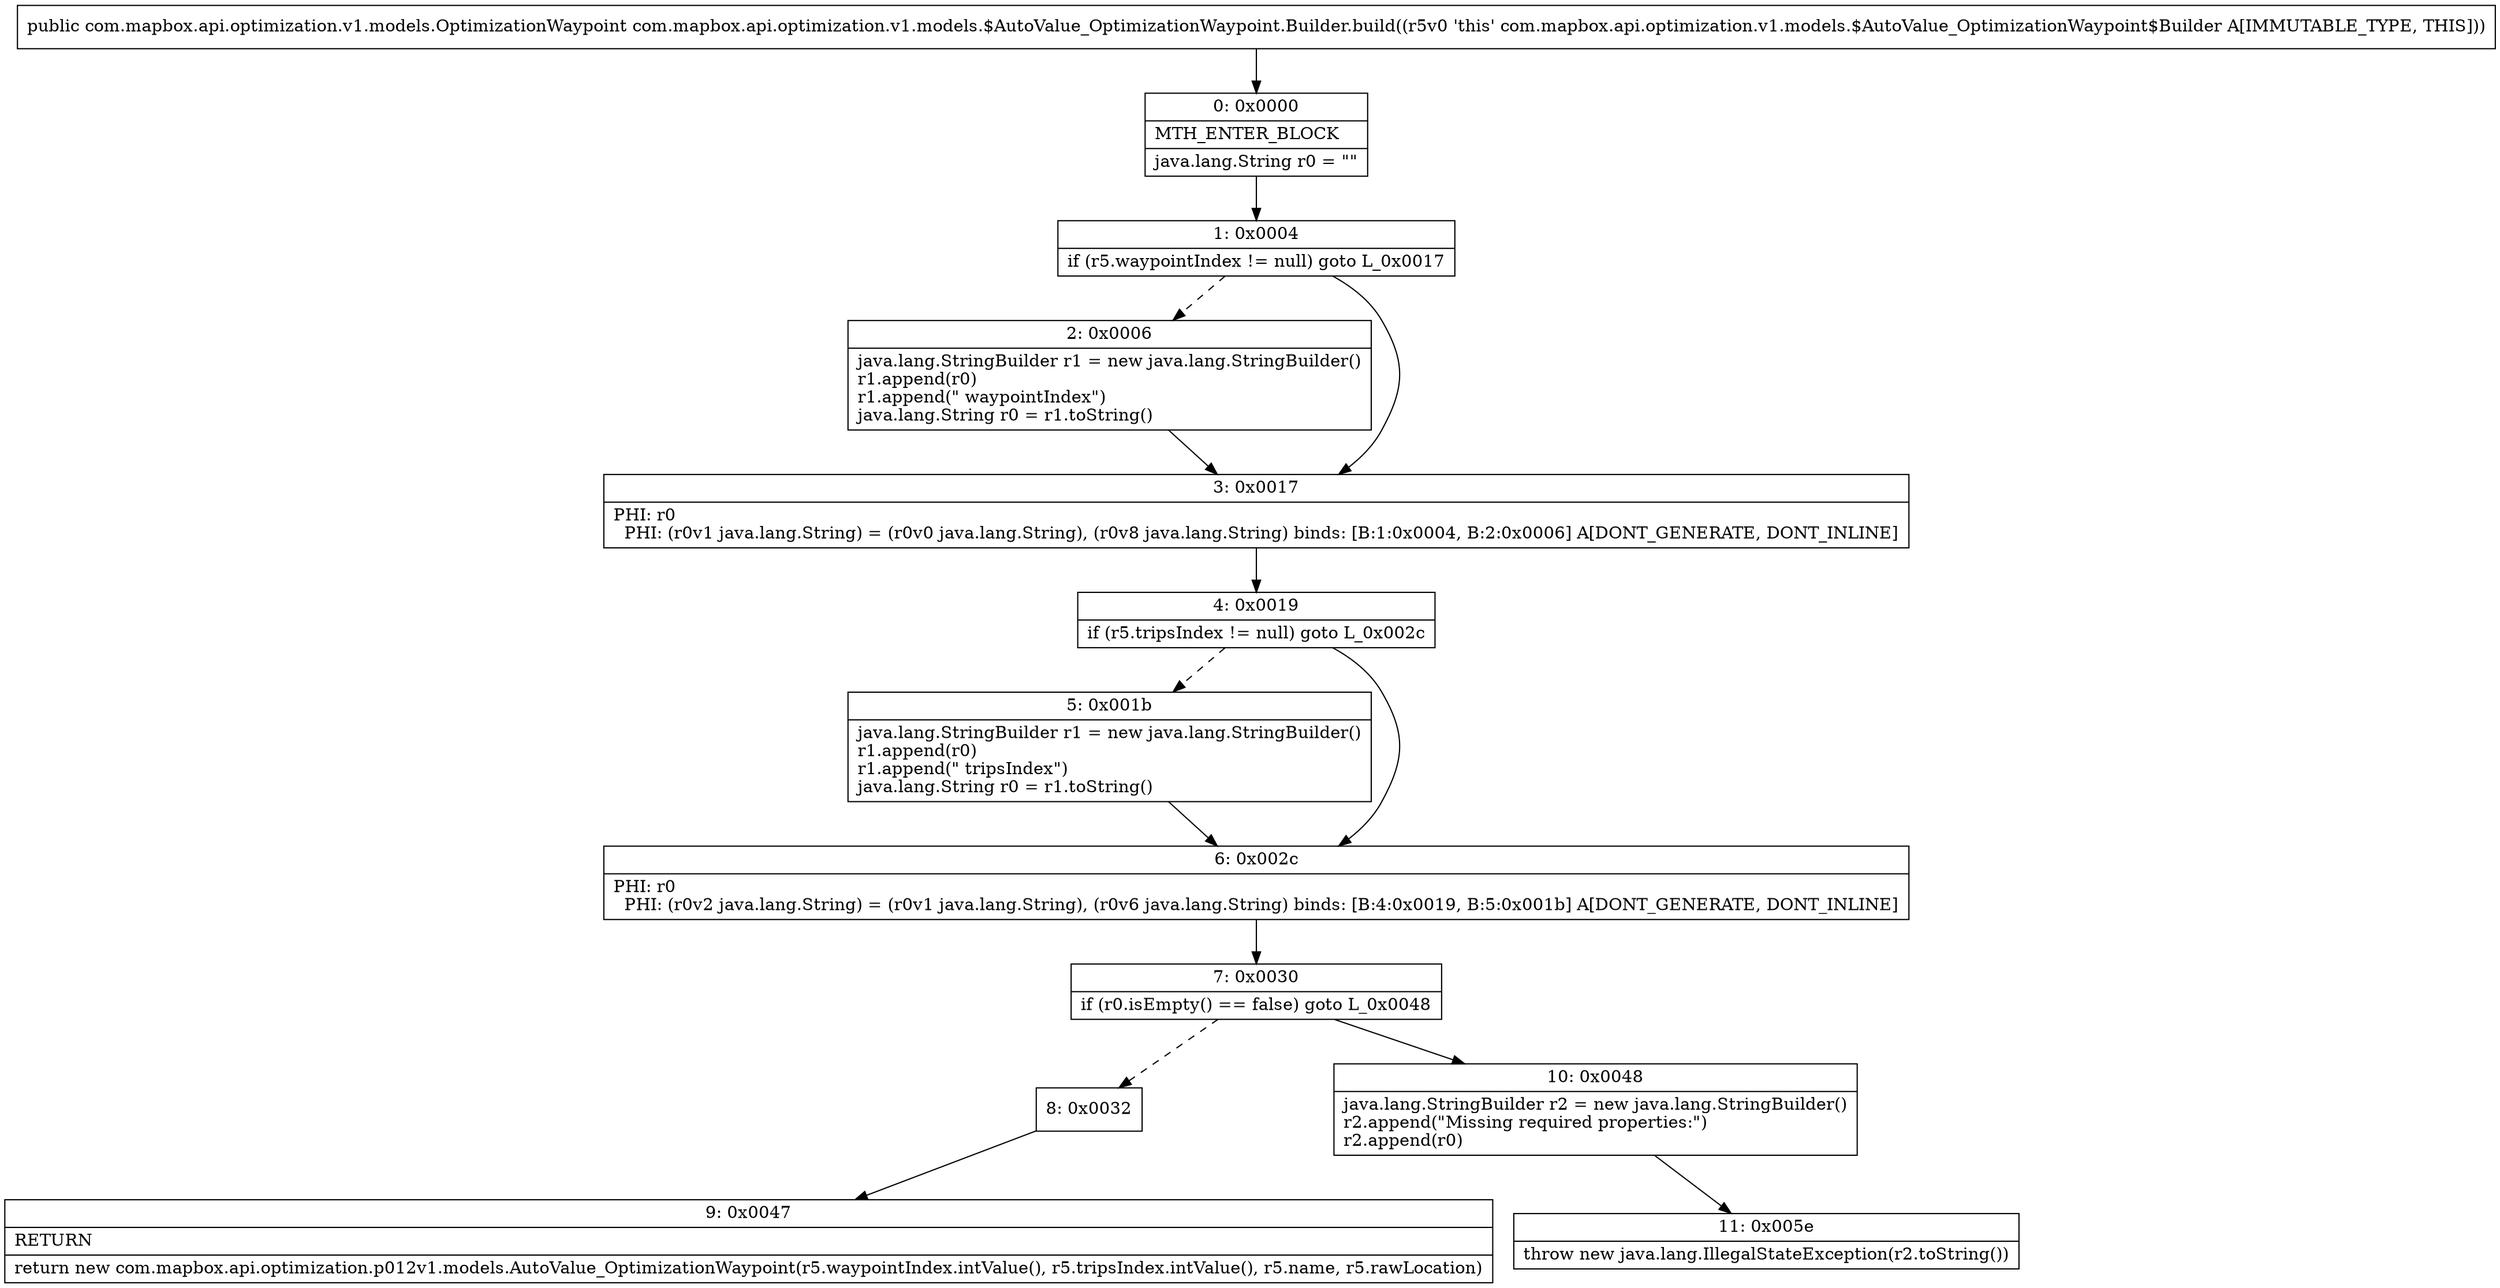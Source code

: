 digraph "CFG forcom.mapbox.api.optimization.v1.models.$AutoValue_OptimizationWaypoint.Builder.build()Lcom\/mapbox\/api\/optimization\/v1\/models\/OptimizationWaypoint;" {
Node_0 [shape=record,label="{0\:\ 0x0000|MTH_ENTER_BLOCK\l|java.lang.String r0 = \"\"\l}"];
Node_1 [shape=record,label="{1\:\ 0x0004|if (r5.waypointIndex != null) goto L_0x0017\l}"];
Node_2 [shape=record,label="{2\:\ 0x0006|java.lang.StringBuilder r1 = new java.lang.StringBuilder()\lr1.append(r0)\lr1.append(\" waypointIndex\")\ljava.lang.String r0 = r1.toString()\l}"];
Node_3 [shape=record,label="{3\:\ 0x0017|PHI: r0 \l  PHI: (r0v1 java.lang.String) = (r0v0 java.lang.String), (r0v8 java.lang.String) binds: [B:1:0x0004, B:2:0x0006] A[DONT_GENERATE, DONT_INLINE]\l}"];
Node_4 [shape=record,label="{4\:\ 0x0019|if (r5.tripsIndex != null) goto L_0x002c\l}"];
Node_5 [shape=record,label="{5\:\ 0x001b|java.lang.StringBuilder r1 = new java.lang.StringBuilder()\lr1.append(r0)\lr1.append(\" tripsIndex\")\ljava.lang.String r0 = r1.toString()\l}"];
Node_6 [shape=record,label="{6\:\ 0x002c|PHI: r0 \l  PHI: (r0v2 java.lang.String) = (r0v1 java.lang.String), (r0v6 java.lang.String) binds: [B:4:0x0019, B:5:0x001b] A[DONT_GENERATE, DONT_INLINE]\l}"];
Node_7 [shape=record,label="{7\:\ 0x0030|if (r0.isEmpty() == false) goto L_0x0048\l}"];
Node_8 [shape=record,label="{8\:\ 0x0032}"];
Node_9 [shape=record,label="{9\:\ 0x0047|RETURN\l|return new com.mapbox.api.optimization.p012v1.models.AutoValue_OptimizationWaypoint(r5.waypointIndex.intValue(), r5.tripsIndex.intValue(), r5.name, r5.rawLocation)\l}"];
Node_10 [shape=record,label="{10\:\ 0x0048|java.lang.StringBuilder r2 = new java.lang.StringBuilder()\lr2.append(\"Missing required properties:\")\lr2.append(r0)\l}"];
Node_11 [shape=record,label="{11\:\ 0x005e|throw new java.lang.IllegalStateException(r2.toString())\l}"];
MethodNode[shape=record,label="{public com.mapbox.api.optimization.v1.models.OptimizationWaypoint com.mapbox.api.optimization.v1.models.$AutoValue_OptimizationWaypoint.Builder.build((r5v0 'this' com.mapbox.api.optimization.v1.models.$AutoValue_OptimizationWaypoint$Builder A[IMMUTABLE_TYPE, THIS])) }"];
MethodNode -> Node_0;
Node_0 -> Node_1;
Node_1 -> Node_2[style=dashed];
Node_1 -> Node_3;
Node_2 -> Node_3;
Node_3 -> Node_4;
Node_4 -> Node_5[style=dashed];
Node_4 -> Node_6;
Node_5 -> Node_6;
Node_6 -> Node_7;
Node_7 -> Node_8[style=dashed];
Node_7 -> Node_10;
Node_8 -> Node_9;
Node_10 -> Node_11;
}

